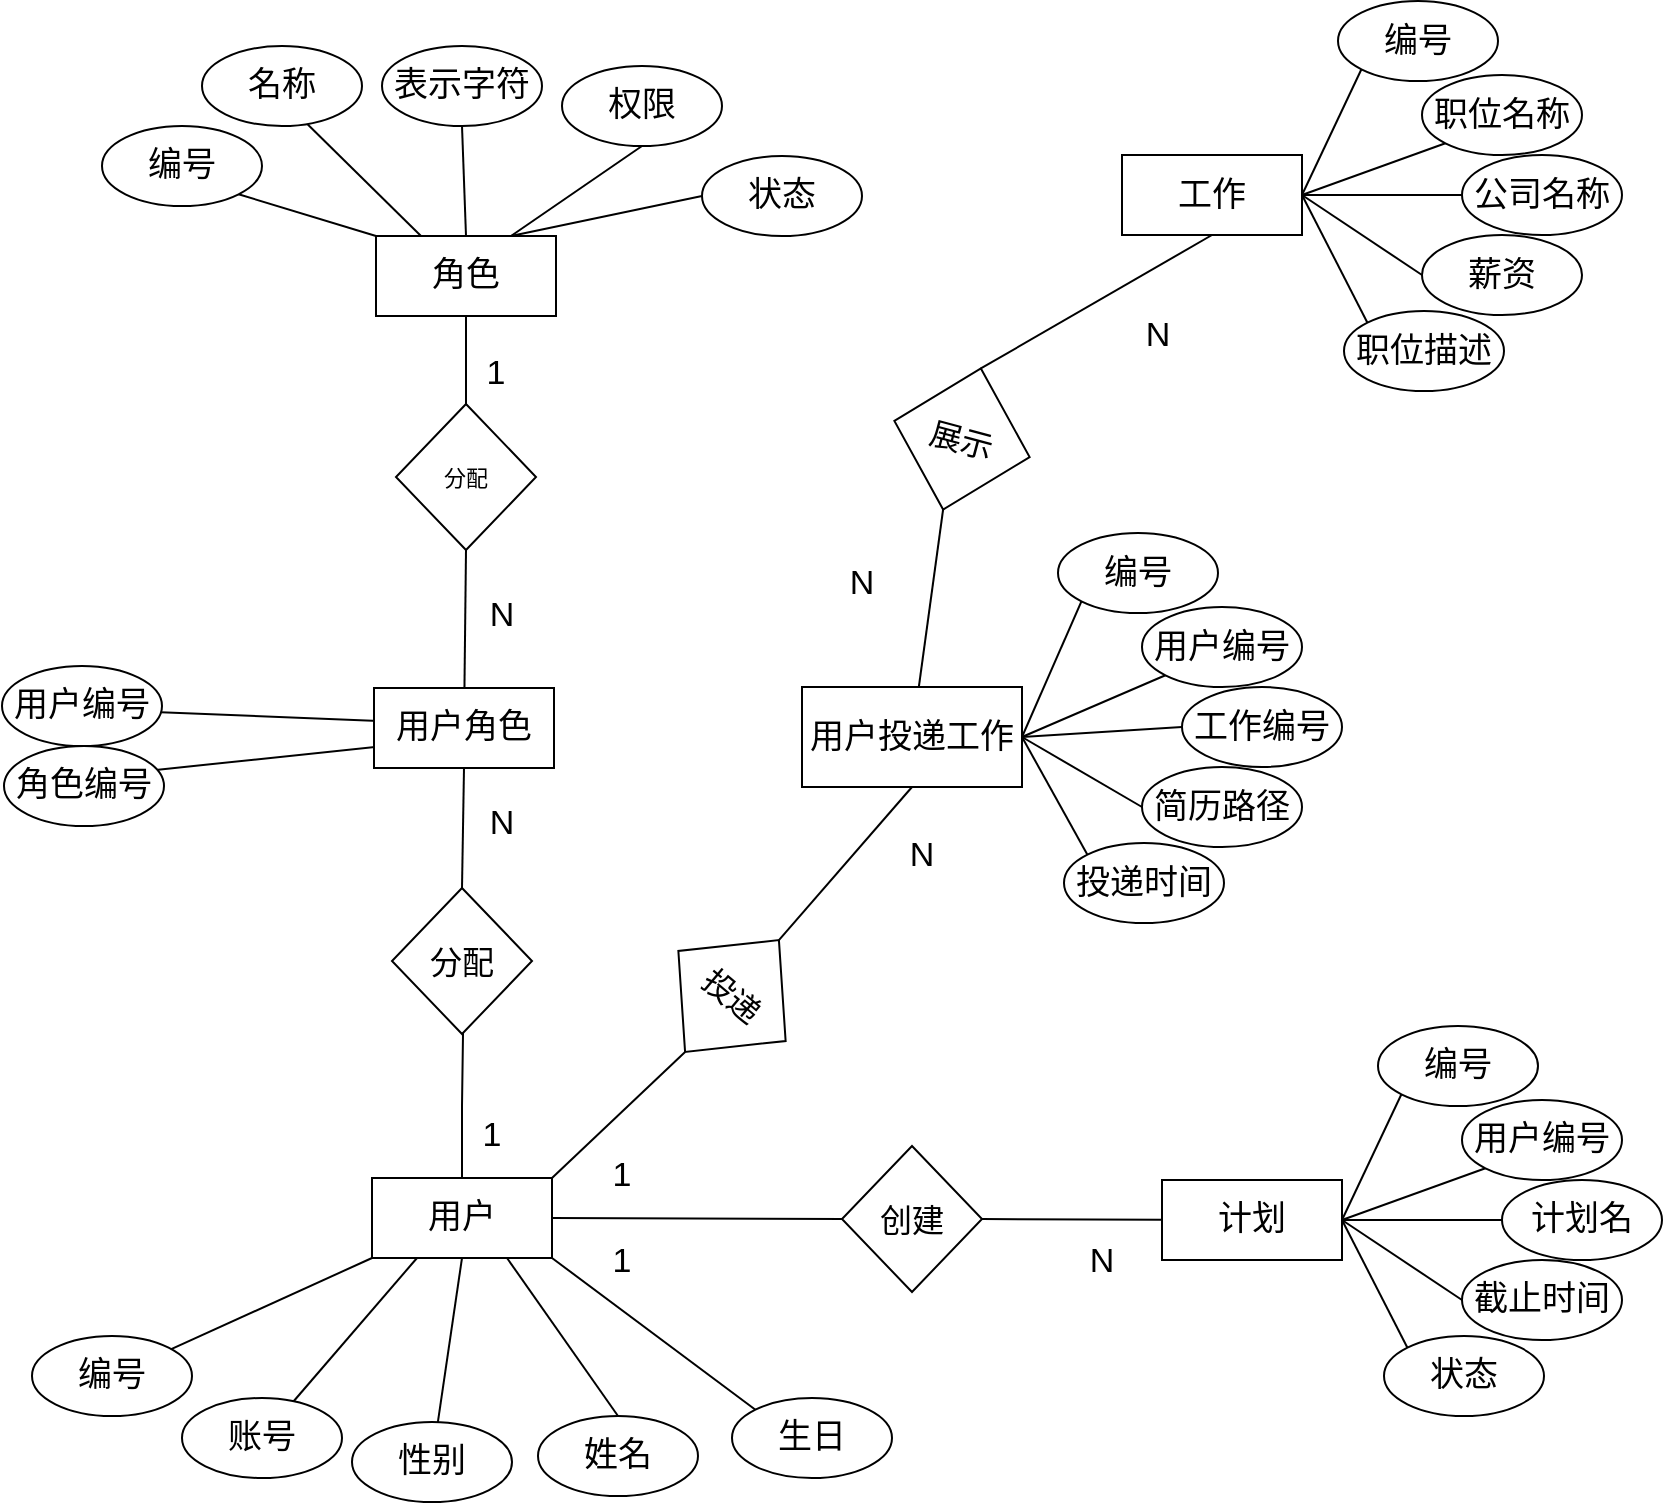 <mxfile version="21.0.10" type="github">
  <diagram name="第 1 页" id="VGWBwq5mqAwLvUN_g52R">
    <mxGraphModel dx="1500" dy="781" grid="1" gridSize="10" guides="1" tooltips="1" connect="1" arrows="1" fold="1" page="1" pageScale="1" pageWidth="1169" pageHeight="827" math="0" shadow="0">
      <root>
        <mxCell id="0" />
        <mxCell id="1" parent="0" />
        <mxCell id="Bl2KxDSX37Sjd67MkBZf-1" style="rounded=0;orthogonalLoop=1;jettySize=auto;html=1;exitX=1;exitY=0.5;exitDx=0;exitDy=0;entryX=0;entryY=1;entryDx=0;entryDy=0;endArrow=none;endFill=0;" edge="1" parent="1" source="Bl2KxDSX37Sjd67MkBZf-6" target="Bl2KxDSX37Sjd67MkBZf-7">
          <mxGeometry relative="1" as="geometry" />
        </mxCell>
        <mxCell id="Bl2KxDSX37Sjd67MkBZf-2" style="rounded=0;orthogonalLoop=1;jettySize=auto;html=1;exitX=1;exitY=0.5;exitDx=0;exitDy=0;entryX=0;entryY=1;entryDx=0;entryDy=0;endArrow=none;endFill=0;" edge="1" parent="1" source="Bl2KxDSX37Sjd67MkBZf-6" target="Bl2KxDSX37Sjd67MkBZf-8">
          <mxGeometry relative="1" as="geometry" />
        </mxCell>
        <mxCell id="Bl2KxDSX37Sjd67MkBZf-3" style="rounded=0;orthogonalLoop=1;jettySize=auto;html=1;exitX=1;exitY=0.5;exitDx=0;exitDy=0;entryX=0;entryY=0.5;entryDx=0;entryDy=0;endArrow=none;endFill=0;" edge="1" parent="1" source="Bl2KxDSX37Sjd67MkBZf-6" target="Bl2KxDSX37Sjd67MkBZf-9">
          <mxGeometry relative="1" as="geometry" />
        </mxCell>
        <mxCell id="Bl2KxDSX37Sjd67MkBZf-4" style="rounded=0;orthogonalLoop=1;jettySize=auto;html=1;exitX=1;exitY=0.5;exitDx=0;exitDy=0;entryX=0;entryY=0.5;entryDx=0;entryDy=0;endArrow=none;endFill=0;" edge="1" parent="1" source="Bl2KxDSX37Sjd67MkBZf-6" target="Bl2KxDSX37Sjd67MkBZf-10">
          <mxGeometry relative="1" as="geometry" />
        </mxCell>
        <mxCell id="Bl2KxDSX37Sjd67MkBZf-5" style="rounded=0;orthogonalLoop=1;jettySize=auto;html=1;exitX=1;exitY=0.5;exitDx=0;exitDy=0;entryX=0;entryY=0;entryDx=0;entryDy=0;endArrow=none;endFill=0;" edge="1" parent="1" source="Bl2KxDSX37Sjd67MkBZf-6" target="Bl2KxDSX37Sjd67MkBZf-11">
          <mxGeometry relative="1" as="geometry" />
        </mxCell>
        <mxCell id="Bl2KxDSX37Sjd67MkBZf-6" value="用户投递工作" style="rounded=0;whiteSpace=wrap;html=1;fontSize=17;fontStyle=0" vertex="1" parent="1">
          <mxGeometry x="940" y="360.5" width="110" height="50" as="geometry" />
        </mxCell>
        <mxCell id="Bl2KxDSX37Sjd67MkBZf-7" value="编号" style="ellipse;whiteSpace=wrap;html=1;fontSize=17;fontStyle=0" vertex="1" parent="1">
          <mxGeometry x="1068" y="283.5" width="80" height="40" as="geometry" />
        </mxCell>
        <mxCell id="Bl2KxDSX37Sjd67MkBZf-8" value="用户编号" style="ellipse;whiteSpace=wrap;html=1;fontSize=17;fontStyle=0" vertex="1" parent="1">
          <mxGeometry x="1110" y="320.5" width="80" height="40" as="geometry" />
        </mxCell>
        <mxCell id="Bl2KxDSX37Sjd67MkBZf-9" value="工作编号" style="ellipse;whiteSpace=wrap;html=1;fontSize=17;fontStyle=0" vertex="1" parent="1">
          <mxGeometry x="1130" y="360.5" width="80" height="40" as="geometry" />
        </mxCell>
        <mxCell id="Bl2KxDSX37Sjd67MkBZf-10" value="简历路径" style="ellipse;whiteSpace=wrap;html=1;fontSize=17;fontStyle=0" vertex="1" parent="1">
          <mxGeometry x="1110" y="400.5" width="80" height="40" as="geometry" />
        </mxCell>
        <mxCell id="Bl2KxDSX37Sjd67MkBZf-11" value="投递时间" style="ellipse;whiteSpace=wrap;html=1;fontSize=17;fontStyle=0" vertex="1" parent="1">
          <mxGeometry x="1071" y="438.5" width="80" height="40" as="geometry" />
        </mxCell>
        <mxCell id="Bl2KxDSX37Sjd67MkBZf-23" style="rounded=0;orthogonalLoop=1;jettySize=auto;html=1;exitX=1;exitY=0.5;exitDx=0;exitDy=0;entryX=0;entryY=1;entryDx=0;entryDy=0;endArrow=none;endFill=0;" edge="1" parent="1" source="Bl2KxDSX37Sjd67MkBZf-28" target="Bl2KxDSX37Sjd67MkBZf-29">
          <mxGeometry relative="1" as="geometry" />
        </mxCell>
        <mxCell id="Bl2KxDSX37Sjd67MkBZf-24" style="rounded=0;orthogonalLoop=1;jettySize=auto;html=1;exitX=1;exitY=0.5;exitDx=0;exitDy=0;entryX=0;entryY=1;entryDx=0;entryDy=0;endArrow=none;endFill=0;" edge="1" parent="1" source="Bl2KxDSX37Sjd67MkBZf-28" target="Bl2KxDSX37Sjd67MkBZf-30">
          <mxGeometry relative="1" as="geometry" />
        </mxCell>
        <mxCell id="Bl2KxDSX37Sjd67MkBZf-25" style="rounded=0;orthogonalLoop=1;jettySize=auto;html=1;exitX=1;exitY=0.5;exitDx=0;exitDy=0;entryX=0;entryY=0.5;entryDx=0;entryDy=0;endArrow=none;endFill=0;" edge="1" parent="1" source="Bl2KxDSX37Sjd67MkBZf-28" target="Bl2KxDSX37Sjd67MkBZf-31">
          <mxGeometry relative="1" as="geometry" />
        </mxCell>
        <mxCell id="Bl2KxDSX37Sjd67MkBZf-26" style="rounded=0;orthogonalLoop=1;jettySize=auto;html=1;exitX=1;exitY=0.5;exitDx=0;exitDy=0;entryX=0;entryY=0.5;entryDx=0;entryDy=0;endArrow=none;endFill=0;" edge="1" parent="1" source="Bl2KxDSX37Sjd67MkBZf-28" target="Bl2KxDSX37Sjd67MkBZf-32">
          <mxGeometry relative="1" as="geometry" />
        </mxCell>
        <mxCell id="Bl2KxDSX37Sjd67MkBZf-27" style="rounded=0;orthogonalLoop=1;jettySize=auto;html=1;exitX=1;exitY=0.5;exitDx=0;exitDy=0;entryX=0;entryY=0;entryDx=0;entryDy=0;endArrow=none;endFill=0;" edge="1" parent="1" source="Bl2KxDSX37Sjd67MkBZf-28" target="Bl2KxDSX37Sjd67MkBZf-33">
          <mxGeometry relative="1" as="geometry" />
        </mxCell>
        <mxCell id="Bl2KxDSX37Sjd67MkBZf-28" value="工作" style="rounded=0;whiteSpace=wrap;html=1;fontSize=17;fontStyle=0" vertex="1" parent="1">
          <mxGeometry x="1100" y="94.5" width="90" height="40" as="geometry" />
        </mxCell>
        <mxCell id="Bl2KxDSX37Sjd67MkBZf-29" value="编号" style="ellipse;whiteSpace=wrap;html=1;fontSize=17;fontStyle=0" vertex="1" parent="1">
          <mxGeometry x="1208" y="17.5" width="80" height="40" as="geometry" />
        </mxCell>
        <mxCell id="Bl2KxDSX37Sjd67MkBZf-30" value="职位名称" style="ellipse;whiteSpace=wrap;html=1;fontSize=17;fontStyle=0" vertex="1" parent="1">
          <mxGeometry x="1250" y="54.5" width="80" height="40" as="geometry" />
        </mxCell>
        <mxCell id="Bl2KxDSX37Sjd67MkBZf-31" value="公司名称" style="ellipse;whiteSpace=wrap;html=1;fontSize=17;fontStyle=0" vertex="1" parent="1">
          <mxGeometry x="1270" y="94.5" width="80" height="40" as="geometry" />
        </mxCell>
        <mxCell id="Bl2KxDSX37Sjd67MkBZf-32" value="薪资" style="ellipse;whiteSpace=wrap;html=1;fontSize=17;fontStyle=0" vertex="1" parent="1">
          <mxGeometry x="1250" y="134.5" width="80" height="40" as="geometry" />
        </mxCell>
        <mxCell id="Bl2KxDSX37Sjd67MkBZf-33" value="职位描述" style="ellipse;whiteSpace=wrap;html=1;fontSize=17;fontStyle=0" vertex="1" parent="1">
          <mxGeometry x="1211" y="172.5" width="80" height="40" as="geometry" />
        </mxCell>
        <mxCell id="Bl2KxDSX37Sjd67MkBZf-78" style="rounded=0;orthogonalLoop=1;jettySize=auto;html=1;exitX=0;exitY=1;exitDx=0;exitDy=0;strokeColor=default;endArrow=none;endFill=0;" edge="1" parent="1" source="Bl2KxDSX37Sjd67MkBZf-39" target="Bl2KxDSX37Sjd67MkBZf-40">
          <mxGeometry relative="1" as="geometry" />
        </mxCell>
        <mxCell id="Bl2KxDSX37Sjd67MkBZf-79" style="rounded=0;orthogonalLoop=1;jettySize=auto;html=1;exitX=0.25;exitY=1;exitDx=0;exitDy=0;endArrow=none;endFill=0;" edge="1" parent="1" source="Bl2KxDSX37Sjd67MkBZf-39" target="Bl2KxDSX37Sjd67MkBZf-41">
          <mxGeometry relative="1" as="geometry" />
        </mxCell>
        <mxCell id="Bl2KxDSX37Sjd67MkBZf-80" style="rounded=0;orthogonalLoop=1;jettySize=auto;html=1;exitX=0.5;exitY=1;exitDx=0;exitDy=0;endArrow=none;endFill=0;" edge="1" parent="1" source="Bl2KxDSX37Sjd67MkBZf-39" target="Bl2KxDSX37Sjd67MkBZf-43">
          <mxGeometry relative="1" as="geometry" />
        </mxCell>
        <mxCell id="Bl2KxDSX37Sjd67MkBZf-81" style="rounded=0;orthogonalLoop=1;jettySize=auto;html=1;exitX=0.75;exitY=1;exitDx=0;exitDy=0;entryX=0.5;entryY=0;entryDx=0;entryDy=0;endArrow=none;endFill=0;" edge="1" parent="1" source="Bl2KxDSX37Sjd67MkBZf-39" target="Bl2KxDSX37Sjd67MkBZf-42">
          <mxGeometry relative="1" as="geometry" />
        </mxCell>
        <mxCell id="Bl2KxDSX37Sjd67MkBZf-82" style="rounded=0;orthogonalLoop=1;jettySize=auto;html=1;exitX=1;exitY=1;exitDx=0;exitDy=0;entryX=0;entryY=0;entryDx=0;entryDy=0;endArrow=none;endFill=0;" edge="1" parent="1" source="Bl2KxDSX37Sjd67MkBZf-39" target="Bl2KxDSX37Sjd67MkBZf-44">
          <mxGeometry relative="1" as="geometry" />
        </mxCell>
        <mxCell id="Bl2KxDSX37Sjd67MkBZf-97" style="edgeStyle=orthogonalEdgeStyle;shape=connector;rounded=0;orthogonalLoop=1;jettySize=auto;html=1;exitX=0.5;exitY=0;exitDx=0;exitDy=0;entryX=0.509;entryY=0.876;entryDx=0;entryDy=0;entryPerimeter=0;labelBackgroundColor=default;strokeColor=default;fontFamily=Helvetica;fontSize=11;fontColor=default;endArrow=none;endFill=0;" edge="1" parent="1" source="Bl2KxDSX37Sjd67MkBZf-39" target="Bl2KxDSX37Sjd67MkBZf-96">
          <mxGeometry relative="1" as="geometry" />
        </mxCell>
        <mxCell id="Bl2KxDSX37Sjd67MkBZf-108" style="shape=connector;rounded=0;orthogonalLoop=1;jettySize=auto;html=1;exitX=1;exitY=0.5;exitDx=0;exitDy=0;entryX=0;entryY=0.5;entryDx=0;entryDy=0;labelBackgroundColor=default;strokeColor=default;fontFamily=Helvetica;fontSize=11;fontColor=default;endArrow=none;endFill=0;" edge="1" parent="1" source="Bl2KxDSX37Sjd67MkBZf-39" target="Bl2KxDSX37Sjd67MkBZf-107">
          <mxGeometry relative="1" as="geometry" />
        </mxCell>
        <mxCell id="Bl2KxDSX37Sjd67MkBZf-114" style="shape=connector;rounded=0;orthogonalLoop=1;jettySize=auto;html=1;exitX=1;exitY=0;exitDx=0;exitDy=0;entryX=0.5;entryY=1;entryDx=0;entryDy=0;labelBackgroundColor=default;strokeColor=default;fontFamily=Helvetica;fontSize=11;fontColor=default;endArrow=none;endFill=0;" edge="1" parent="1" source="Bl2KxDSX37Sjd67MkBZf-39" target="Bl2KxDSX37Sjd67MkBZf-113">
          <mxGeometry relative="1" as="geometry" />
        </mxCell>
        <mxCell id="Bl2KxDSX37Sjd67MkBZf-39" value="用户" style="rounded=0;whiteSpace=wrap;html=1;fontSize=17;fontStyle=0;direction=east;" vertex="1" parent="1">
          <mxGeometry x="725" y="606" width="90" height="40" as="geometry" />
        </mxCell>
        <mxCell id="Bl2KxDSX37Sjd67MkBZf-40" value="编号" style="ellipse;whiteSpace=wrap;html=1;fontSize=17;fontStyle=0" vertex="1" parent="1">
          <mxGeometry x="555" y="685" width="80" height="40" as="geometry" />
        </mxCell>
        <mxCell id="Bl2KxDSX37Sjd67MkBZf-41" value="账号" style="ellipse;whiteSpace=wrap;html=1;fontSize=17;fontStyle=0" vertex="1" parent="1">
          <mxGeometry x="630" y="716" width="80" height="40" as="geometry" />
        </mxCell>
        <mxCell id="Bl2KxDSX37Sjd67MkBZf-42" value="姓名" style="ellipse;whiteSpace=wrap;html=1;fontSize=17;fontStyle=0" vertex="1" parent="1">
          <mxGeometry x="808" y="725" width="80" height="40" as="geometry" />
        </mxCell>
        <mxCell id="Bl2KxDSX37Sjd67MkBZf-43" value="性别" style="ellipse;whiteSpace=wrap;html=1;fontSize=17;fontStyle=0" vertex="1" parent="1">
          <mxGeometry x="715" y="728" width="80" height="40" as="geometry" />
        </mxCell>
        <mxCell id="Bl2KxDSX37Sjd67MkBZf-44" value="生日" style="ellipse;whiteSpace=wrap;html=1;fontSize=17;fontStyle=0" vertex="1" parent="1">
          <mxGeometry x="905" y="716" width="80" height="40" as="geometry" />
        </mxCell>
        <mxCell id="Bl2KxDSX37Sjd67MkBZf-86" style="rounded=0;orthogonalLoop=1;jettySize=auto;html=1;exitX=0;exitY=0;exitDx=0;exitDy=0;entryX=1;entryY=1;entryDx=0;entryDy=0;endArrow=none;endFill=0;" edge="1" parent="1" source="Bl2KxDSX37Sjd67MkBZf-50" target="Bl2KxDSX37Sjd67MkBZf-51">
          <mxGeometry relative="1" as="geometry" />
        </mxCell>
        <mxCell id="Bl2KxDSX37Sjd67MkBZf-87" style="rounded=0;orthogonalLoop=1;jettySize=auto;html=1;exitX=0.25;exitY=0;exitDx=0;exitDy=0;entryX=0.658;entryY=0.975;entryDx=0;entryDy=0;entryPerimeter=0;endArrow=none;endFill=0;" edge="1" parent="1" source="Bl2KxDSX37Sjd67MkBZf-50" target="Bl2KxDSX37Sjd67MkBZf-52">
          <mxGeometry relative="1" as="geometry" />
        </mxCell>
        <mxCell id="Bl2KxDSX37Sjd67MkBZf-88" style="shape=connector;rounded=0;orthogonalLoop=1;jettySize=auto;html=1;exitX=0.5;exitY=0;exitDx=0;exitDy=0;entryX=0.5;entryY=1;entryDx=0;entryDy=0;labelBackgroundColor=default;strokeColor=default;fontFamily=Helvetica;fontSize=11;fontColor=default;endArrow=none;endFill=0;" edge="1" parent="1" source="Bl2KxDSX37Sjd67MkBZf-50" target="Bl2KxDSX37Sjd67MkBZf-53">
          <mxGeometry relative="1" as="geometry" />
        </mxCell>
        <mxCell id="Bl2KxDSX37Sjd67MkBZf-89" style="shape=connector;rounded=0;orthogonalLoop=1;jettySize=auto;html=1;exitX=0.75;exitY=0;exitDx=0;exitDy=0;entryX=0.5;entryY=1;entryDx=0;entryDy=0;labelBackgroundColor=default;strokeColor=default;fontFamily=Helvetica;fontSize=11;fontColor=default;endArrow=none;endFill=0;" edge="1" parent="1" source="Bl2KxDSX37Sjd67MkBZf-50" target="Bl2KxDSX37Sjd67MkBZf-54">
          <mxGeometry relative="1" as="geometry" />
        </mxCell>
        <mxCell id="Bl2KxDSX37Sjd67MkBZf-91" style="shape=connector;rounded=0;orthogonalLoop=1;jettySize=auto;html=1;exitX=0.75;exitY=0;exitDx=0;exitDy=0;entryX=0;entryY=0.5;entryDx=0;entryDy=0;labelBackgroundColor=default;strokeColor=default;fontFamily=Helvetica;fontSize=11;fontColor=default;endArrow=none;endFill=0;" edge="1" parent="1" source="Bl2KxDSX37Sjd67MkBZf-50" target="Bl2KxDSX37Sjd67MkBZf-55">
          <mxGeometry relative="1" as="geometry" />
        </mxCell>
        <mxCell id="Bl2KxDSX37Sjd67MkBZf-102" style="shape=connector;rounded=0;orthogonalLoop=1;jettySize=auto;html=1;exitX=0.5;exitY=1;exitDx=0;exitDy=0;entryX=0.5;entryY=0;entryDx=0;entryDy=0;labelBackgroundColor=default;strokeColor=default;fontFamily=Helvetica;fontSize=11;fontColor=default;endArrow=none;endFill=0;" edge="1" parent="1" source="Bl2KxDSX37Sjd67MkBZf-50" target="Bl2KxDSX37Sjd67MkBZf-100">
          <mxGeometry relative="1" as="geometry" />
        </mxCell>
        <mxCell id="Bl2KxDSX37Sjd67MkBZf-50" value="角色" style="rounded=0;whiteSpace=wrap;html=1;fontSize=17;fontStyle=0" vertex="1" parent="1">
          <mxGeometry x="727" y="135" width="90" height="40" as="geometry" />
        </mxCell>
        <mxCell id="Bl2KxDSX37Sjd67MkBZf-51" value="编号" style="ellipse;whiteSpace=wrap;html=1;fontSize=17;fontStyle=0" vertex="1" parent="1">
          <mxGeometry x="590" y="80" width="80" height="40" as="geometry" />
        </mxCell>
        <mxCell id="Bl2KxDSX37Sjd67MkBZf-52" value="名称" style="ellipse;whiteSpace=wrap;html=1;fontSize=17;fontStyle=0" vertex="1" parent="1">
          <mxGeometry x="640" y="40" width="80" height="40" as="geometry" />
        </mxCell>
        <mxCell id="Bl2KxDSX37Sjd67MkBZf-53" value="表示字符" style="ellipse;whiteSpace=wrap;html=1;fontSize=17;fontStyle=0" vertex="1" parent="1">
          <mxGeometry x="730" y="40" width="80" height="40" as="geometry" />
        </mxCell>
        <mxCell id="Bl2KxDSX37Sjd67MkBZf-54" value="权限" style="ellipse;whiteSpace=wrap;html=1;fontSize=17;fontStyle=0" vertex="1" parent="1">
          <mxGeometry x="820" y="50" width="80" height="40" as="geometry" />
        </mxCell>
        <mxCell id="Bl2KxDSX37Sjd67MkBZf-55" value="状态" style="ellipse;whiteSpace=wrap;html=1;fontSize=17;fontStyle=0" vertex="1" parent="1">
          <mxGeometry x="890" y="95" width="80" height="40" as="geometry" />
        </mxCell>
        <mxCell id="Bl2KxDSX37Sjd67MkBZf-56" style="rounded=0;orthogonalLoop=1;jettySize=auto;html=1;exitX=1;exitY=0.5;exitDx=0;exitDy=0;entryX=0;entryY=1;entryDx=0;entryDy=0;endArrow=none;endFill=0;" edge="1" parent="1" source="Bl2KxDSX37Sjd67MkBZf-61" target="Bl2KxDSX37Sjd67MkBZf-62">
          <mxGeometry relative="1" as="geometry" />
        </mxCell>
        <mxCell id="Bl2KxDSX37Sjd67MkBZf-57" style="rounded=0;orthogonalLoop=1;jettySize=auto;html=1;exitX=1;exitY=0.5;exitDx=0;exitDy=0;entryX=0;entryY=1;entryDx=0;entryDy=0;endArrow=none;endFill=0;" edge="1" parent="1" source="Bl2KxDSX37Sjd67MkBZf-61" target="Bl2KxDSX37Sjd67MkBZf-63">
          <mxGeometry relative="1" as="geometry" />
        </mxCell>
        <mxCell id="Bl2KxDSX37Sjd67MkBZf-58" style="rounded=0;orthogonalLoop=1;jettySize=auto;html=1;exitX=1;exitY=0.5;exitDx=0;exitDy=0;entryX=0;entryY=0.5;entryDx=0;entryDy=0;endArrow=none;endFill=0;" edge="1" parent="1" source="Bl2KxDSX37Sjd67MkBZf-61" target="Bl2KxDSX37Sjd67MkBZf-64">
          <mxGeometry relative="1" as="geometry" />
        </mxCell>
        <mxCell id="Bl2KxDSX37Sjd67MkBZf-59" style="rounded=0;orthogonalLoop=1;jettySize=auto;html=1;exitX=1;exitY=0.5;exitDx=0;exitDy=0;entryX=0;entryY=0.5;entryDx=0;entryDy=0;endArrow=none;endFill=0;" edge="1" parent="1" source="Bl2KxDSX37Sjd67MkBZf-61" target="Bl2KxDSX37Sjd67MkBZf-65">
          <mxGeometry relative="1" as="geometry" />
        </mxCell>
        <mxCell id="Bl2KxDSX37Sjd67MkBZf-60" style="rounded=0;orthogonalLoop=1;jettySize=auto;html=1;exitX=1;exitY=0.5;exitDx=0;exitDy=0;entryX=0;entryY=0;entryDx=0;entryDy=0;endArrow=none;endFill=0;" edge="1" parent="1" source="Bl2KxDSX37Sjd67MkBZf-61" target="Bl2KxDSX37Sjd67MkBZf-66">
          <mxGeometry relative="1" as="geometry" />
        </mxCell>
        <mxCell id="Bl2KxDSX37Sjd67MkBZf-61" value="计划" style="rounded=0;whiteSpace=wrap;html=1;fontSize=17;fontStyle=0" vertex="1" parent="1">
          <mxGeometry x="1120" y="607" width="90" height="40" as="geometry" />
        </mxCell>
        <mxCell id="Bl2KxDSX37Sjd67MkBZf-62" value="编号" style="ellipse;whiteSpace=wrap;html=1;fontSize=17;fontStyle=0" vertex="1" parent="1">
          <mxGeometry x="1228" y="530" width="80" height="40" as="geometry" />
        </mxCell>
        <mxCell id="Bl2KxDSX37Sjd67MkBZf-63" value="用户编号" style="ellipse;whiteSpace=wrap;html=1;fontSize=17;fontStyle=0" vertex="1" parent="1">
          <mxGeometry x="1270" y="567" width="80" height="40" as="geometry" />
        </mxCell>
        <mxCell id="Bl2KxDSX37Sjd67MkBZf-64" value="计划名" style="ellipse;whiteSpace=wrap;html=1;fontSize=17;fontStyle=0" vertex="1" parent="1">
          <mxGeometry x="1290" y="607" width="80" height="40" as="geometry" />
        </mxCell>
        <mxCell id="Bl2KxDSX37Sjd67MkBZf-65" value="截止时间" style="ellipse;whiteSpace=wrap;html=1;fontSize=17;fontStyle=0" vertex="1" parent="1">
          <mxGeometry x="1270" y="647" width="80" height="40" as="geometry" />
        </mxCell>
        <mxCell id="Bl2KxDSX37Sjd67MkBZf-66" value="状态" style="ellipse;whiteSpace=wrap;html=1;fontSize=17;fontStyle=0" vertex="1" parent="1">
          <mxGeometry x="1231" y="685" width="80" height="40" as="geometry" />
        </mxCell>
        <mxCell id="Bl2KxDSX37Sjd67MkBZf-67" style="rounded=0;orthogonalLoop=1;jettySize=auto;html=1;exitX=1;exitY=0.5;exitDx=0;exitDy=0;entryX=0;entryY=0.5;entryDx=0;entryDy=0;endArrow=none;endFill=0;" edge="1" parent="1" source="Bl2KxDSX37Sjd67MkBZf-69" target="Bl2KxDSX37Sjd67MkBZf-70">
          <mxGeometry relative="1" as="geometry" />
        </mxCell>
        <mxCell id="Bl2KxDSX37Sjd67MkBZf-68" style="rounded=0;orthogonalLoop=1;jettySize=auto;html=1;exitX=1;exitY=0.5;exitDx=0;exitDy=0;entryX=0;entryY=0.5;entryDx=0;entryDy=0;endArrow=none;endFill=0;" edge="1" parent="1" source="Bl2KxDSX37Sjd67MkBZf-69" target="Bl2KxDSX37Sjd67MkBZf-71">
          <mxGeometry relative="1" as="geometry" />
        </mxCell>
        <mxCell id="Bl2KxDSX37Sjd67MkBZf-69" value="用户角色" style="rounded=0;whiteSpace=wrap;html=1;fontSize=17;fontStyle=0" vertex="1" parent="1">
          <mxGeometry x="726" y="361" width="90" height="40" as="geometry" />
        </mxCell>
        <mxCell id="Bl2KxDSX37Sjd67MkBZf-70" value="用户编号" style="ellipse;whiteSpace=wrap;html=1;fontSize=17;fontStyle=0" vertex="1" parent="1">
          <mxGeometry x="540" y="350" width="80" height="40" as="geometry" />
        </mxCell>
        <mxCell id="Bl2KxDSX37Sjd67MkBZf-71" value="角色编号" style="ellipse;whiteSpace=wrap;html=1;fontSize=17;fontStyle=0" vertex="1" parent="1">
          <mxGeometry x="541" y="390" width="80" height="40" as="geometry" />
        </mxCell>
        <mxCell id="Bl2KxDSX37Sjd67MkBZf-98" style="shape=connector;rounded=0;orthogonalLoop=1;jettySize=auto;html=1;exitX=0.5;exitY=0;exitDx=0;exitDy=0;entryX=0.5;entryY=1;entryDx=0;entryDy=0;labelBackgroundColor=default;strokeColor=default;fontFamily=Helvetica;fontSize=11;fontColor=default;endArrow=none;endFill=0;" edge="1" parent="1" source="Bl2KxDSX37Sjd67MkBZf-96" target="Bl2KxDSX37Sjd67MkBZf-69">
          <mxGeometry relative="1" as="geometry" />
        </mxCell>
        <mxCell id="Bl2KxDSX37Sjd67MkBZf-96" value="分配" style="rhombus;whiteSpace=wrap;html=1;fontFamily=Helvetica;fontSize=16;fontColor=default;" vertex="1" parent="1">
          <mxGeometry x="735" y="461" width="70" height="73" as="geometry" />
        </mxCell>
        <mxCell id="Bl2KxDSX37Sjd67MkBZf-101" style="shape=connector;rounded=0;orthogonalLoop=1;jettySize=auto;html=1;exitX=0.5;exitY=1;exitDx=0;exitDy=0;labelBackgroundColor=default;strokeColor=default;fontFamily=Helvetica;fontSize=11;fontColor=default;endArrow=none;endFill=0;" edge="1" parent="1" source="Bl2KxDSX37Sjd67MkBZf-100" target="Bl2KxDSX37Sjd67MkBZf-69">
          <mxGeometry relative="1" as="geometry" />
        </mxCell>
        <mxCell id="Bl2KxDSX37Sjd67MkBZf-100" value="分配" style="rhombus;whiteSpace=wrap;html=1;fontFamily=Helvetica;fontSize=11;fontColor=default;" vertex="1" parent="1">
          <mxGeometry x="737" y="219" width="70" height="73" as="geometry" />
        </mxCell>
        <mxCell id="Bl2KxDSX37Sjd67MkBZf-103" value="1" style="text;html=1;strokeColor=none;fillColor=none;align=center;verticalAlign=middle;whiteSpace=wrap;rounded=0;fontSize=17;fontFamily=Helvetica;fontColor=default;fontStyle=0" vertex="1" parent="1">
          <mxGeometry x="755" y="570" width="60" height="30" as="geometry" />
        </mxCell>
        <mxCell id="Bl2KxDSX37Sjd67MkBZf-104" value="N" style="text;html=1;strokeColor=none;fillColor=none;align=center;verticalAlign=middle;whiteSpace=wrap;rounded=0;fontSize=17;fontFamily=Helvetica;fontColor=default;fontStyle=0" vertex="1" parent="1">
          <mxGeometry x="760" y="310" width="60" height="30" as="geometry" />
        </mxCell>
        <mxCell id="Bl2KxDSX37Sjd67MkBZf-105" value="N" style="text;html=1;strokeColor=none;fillColor=none;align=center;verticalAlign=middle;whiteSpace=wrap;rounded=0;fontSize=17;fontFamily=Helvetica;fontColor=default;fontStyle=0" vertex="1" parent="1">
          <mxGeometry x="760" y="413.5" width="60" height="30" as="geometry" />
        </mxCell>
        <mxCell id="Bl2KxDSX37Sjd67MkBZf-106" value="1" style="text;html=1;strokeColor=none;fillColor=none;align=center;verticalAlign=middle;whiteSpace=wrap;rounded=0;fontSize=17;fontFamily=Helvetica;fontColor=default;fontStyle=0" vertex="1" parent="1">
          <mxGeometry x="757" y="189" width="60" height="30" as="geometry" />
        </mxCell>
        <mxCell id="Bl2KxDSX37Sjd67MkBZf-109" style="shape=connector;rounded=0;orthogonalLoop=1;jettySize=auto;html=1;exitX=1;exitY=0.5;exitDx=0;exitDy=0;labelBackgroundColor=default;strokeColor=default;fontFamily=Helvetica;fontSize=11;fontColor=default;endArrow=none;endFill=0;" edge="1" parent="1" source="Bl2KxDSX37Sjd67MkBZf-107" target="Bl2KxDSX37Sjd67MkBZf-61">
          <mxGeometry relative="1" as="geometry" />
        </mxCell>
        <mxCell id="Bl2KxDSX37Sjd67MkBZf-107" value="创建" style="rhombus;whiteSpace=wrap;html=1;fontFamily=Helvetica;fontSize=16;fontColor=default;" vertex="1" parent="1">
          <mxGeometry x="960" y="590" width="70" height="73" as="geometry" />
        </mxCell>
        <mxCell id="Bl2KxDSX37Sjd67MkBZf-110" value="1" style="text;html=1;strokeColor=none;fillColor=none;align=center;verticalAlign=middle;whiteSpace=wrap;rounded=0;fontSize=17;fontFamily=Helvetica;fontColor=default;fontStyle=0" vertex="1" parent="1">
          <mxGeometry x="820" y="633" width="60" height="30" as="geometry" />
        </mxCell>
        <mxCell id="Bl2KxDSX37Sjd67MkBZf-111" value="N" style="text;html=1;strokeColor=none;fillColor=none;align=center;verticalAlign=middle;whiteSpace=wrap;rounded=0;fontSize=17;fontFamily=Helvetica;fontColor=default;fontStyle=0" vertex="1" parent="1">
          <mxGeometry x="1060" y="633" width="60" height="30" as="geometry" />
        </mxCell>
        <mxCell id="Bl2KxDSX37Sjd67MkBZf-115" style="shape=connector;rounded=0;orthogonalLoop=1;jettySize=auto;html=1;exitX=0.5;exitY=0;exitDx=0;exitDy=0;entryX=0.5;entryY=1;entryDx=0;entryDy=0;labelBackgroundColor=default;strokeColor=default;fontFamily=Helvetica;fontSize=11;fontColor=default;endArrow=none;endFill=0;" edge="1" parent="1" source="Bl2KxDSX37Sjd67MkBZf-113" target="Bl2KxDSX37Sjd67MkBZf-6">
          <mxGeometry relative="1" as="geometry" />
        </mxCell>
        <mxCell id="Bl2KxDSX37Sjd67MkBZf-113" value="投递" style="rhombus;whiteSpace=wrap;html=1;fontFamily=Helvetica;fontSize=16;fontColor=default;rotation=40;" vertex="1" parent="1">
          <mxGeometry x="870" y="478.5" width="70" height="73" as="geometry" />
        </mxCell>
        <mxCell id="Bl2KxDSX37Sjd67MkBZf-116" value="1" style="text;html=1;strokeColor=none;fillColor=none;align=center;verticalAlign=middle;whiteSpace=wrap;rounded=0;fontSize=17;fontFamily=Helvetica;fontColor=default;fontStyle=0" vertex="1" parent="1">
          <mxGeometry x="820" y="590" width="60" height="30" as="geometry" />
        </mxCell>
        <mxCell id="Bl2KxDSX37Sjd67MkBZf-119" value="N" style="text;html=1;strokeColor=none;fillColor=none;align=center;verticalAlign=middle;whiteSpace=wrap;rounded=0;fontSize=17;fontFamily=Helvetica;fontColor=default;fontStyle=0" vertex="1" parent="1">
          <mxGeometry x="970" y="430" width="60" height="30" as="geometry" />
        </mxCell>
        <mxCell id="Bl2KxDSX37Sjd67MkBZf-123" style="shape=connector;rounded=0;orthogonalLoop=1;jettySize=auto;html=1;exitX=0.5;exitY=1;exitDx=0;exitDy=0;labelBackgroundColor=default;strokeColor=default;fontFamily=Helvetica;fontSize=11;fontColor=default;endArrow=none;endFill=0;" edge="1" parent="1" source="Bl2KxDSX37Sjd67MkBZf-122" target="Bl2KxDSX37Sjd67MkBZf-6">
          <mxGeometry relative="1" as="geometry" />
        </mxCell>
        <mxCell id="Bl2KxDSX37Sjd67MkBZf-124" style="shape=connector;rounded=0;orthogonalLoop=1;jettySize=auto;html=1;exitX=0.5;exitY=0;exitDx=0;exitDy=0;entryX=0.5;entryY=1;entryDx=0;entryDy=0;labelBackgroundColor=default;strokeColor=default;fontFamily=Helvetica;fontSize=11;fontColor=default;endArrow=none;endFill=0;" edge="1" parent="1" source="Bl2KxDSX37Sjd67MkBZf-122" target="Bl2KxDSX37Sjd67MkBZf-28">
          <mxGeometry relative="1" as="geometry" />
        </mxCell>
        <mxCell id="Bl2KxDSX37Sjd67MkBZf-122" value="展示" style="rhombus;whiteSpace=wrap;html=1;fontFamily=Helvetica;fontSize=16;fontColor=default;rotation=15;" vertex="1" parent="1">
          <mxGeometry x="985" y="200" width="70" height="73" as="geometry" />
        </mxCell>
        <mxCell id="Bl2KxDSX37Sjd67MkBZf-125" value="N" style="text;html=1;strokeColor=none;fillColor=none;align=center;verticalAlign=middle;whiteSpace=wrap;rounded=0;fontSize=17;fontFamily=Helvetica;fontColor=default;fontStyle=0" vertex="1" parent="1">
          <mxGeometry x="1088" y="170" width="60" height="30" as="geometry" />
        </mxCell>
        <mxCell id="Bl2KxDSX37Sjd67MkBZf-126" value="N" style="text;html=1;strokeColor=none;fillColor=none;align=center;verticalAlign=middle;whiteSpace=wrap;rounded=0;fontSize=17;fontFamily=Helvetica;fontColor=default;fontStyle=0" vertex="1" parent="1">
          <mxGeometry x="940" y="293.5" width="60" height="30" as="geometry" />
        </mxCell>
      </root>
    </mxGraphModel>
  </diagram>
</mxfile>
